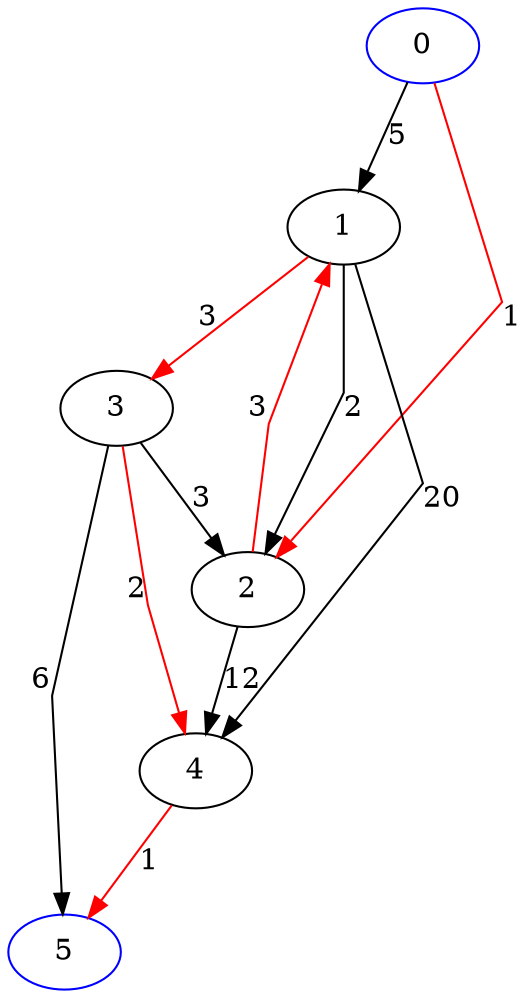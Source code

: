 digraph G {
    splines="FALSE";

    // start node style
    0 [color=blue]
    // end node style
    5 [color=blue]

    // node 0
    0 -> 1[label="5"]
    0 -> 2[label="1" color=red]

    // node 1
    1 -> 3[label="3" color=red]
    1 -> 2[label="2"]
    1 -> 4[label="20"]

    // node 2
    2 -> 1[label="3" color=red]
    2 -> 4[label="12"]

    // node 3
    3 -> 2[label="3"]
    3 -> 4[label="2" color=red]
    3 -> 5[label="6"]


    // node 4
    4 -> 5[label="1" color=red]


}